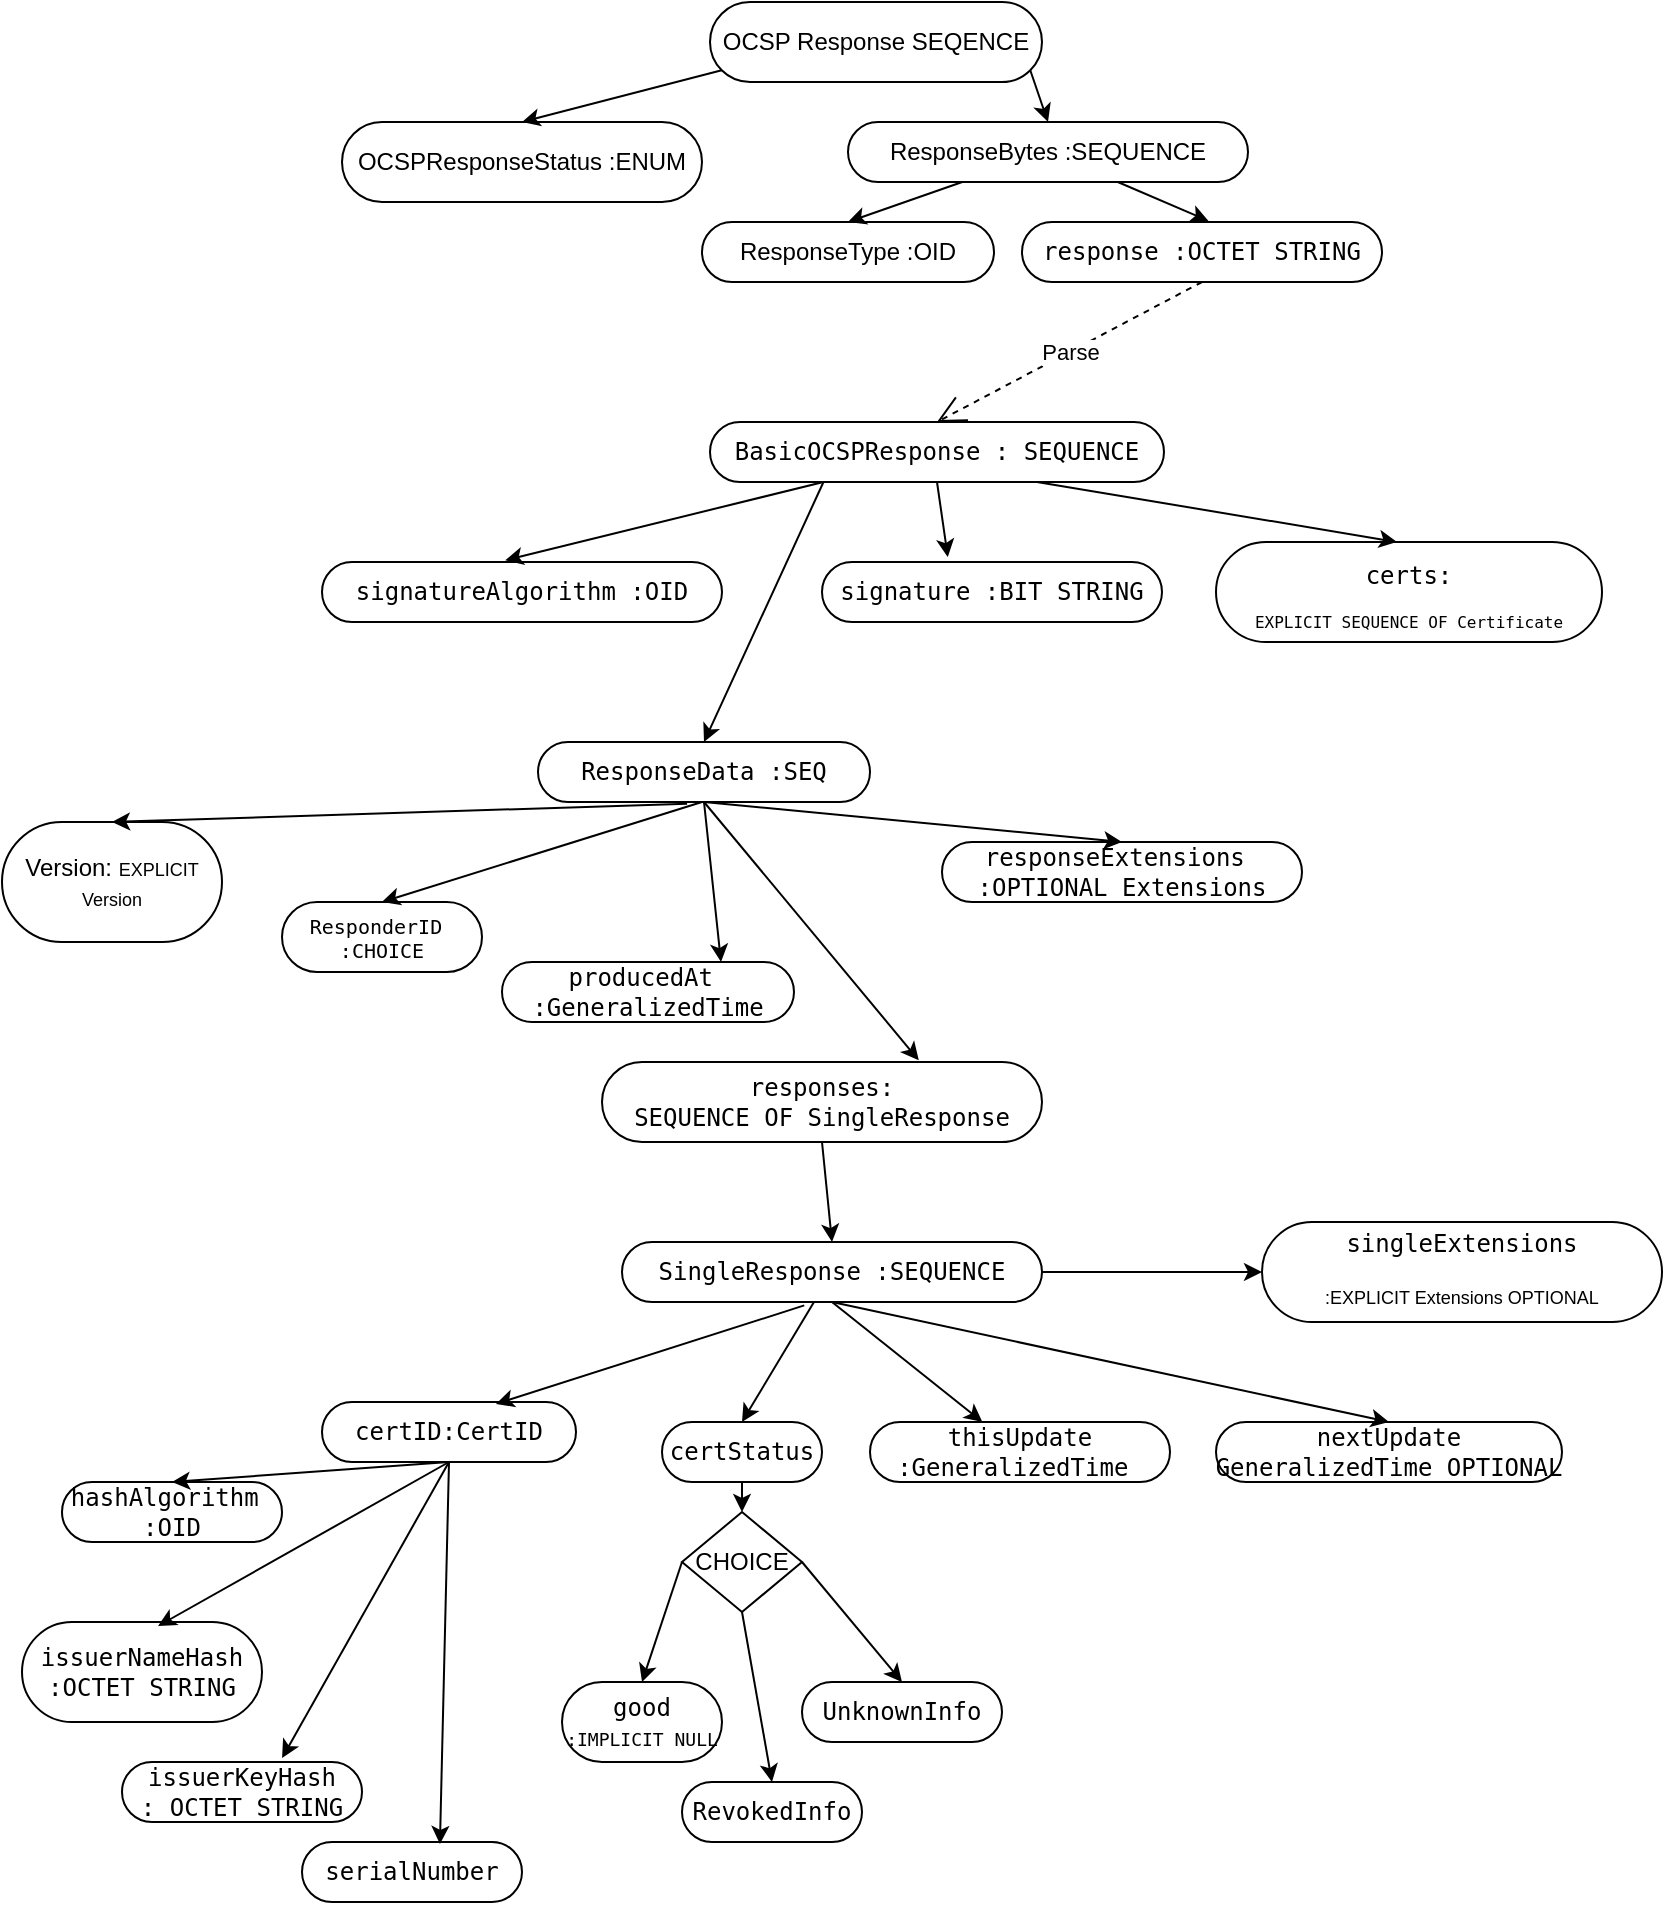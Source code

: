 <mxfile version="24.7.6">
  <diagram name="Page-1" id="L-hL2gHEZ7_4oHkiqKK_">
    <mxGraphModel grid="1" page="1" gridSize="10" guides="1" tooltips="1" connect="1" arrows="1" fold="1" pageScale="1" pageWidth="827" pageHeight="1169" math="0" shadow="0">
      <root>
        <mxCell id="0" />
        <mxCell id="1" parent="0" />
        <mxCell id="BDC5LwxAOOQD8yFH_idv-1" value="OCSP Response SEQENCE" style="html=1;dashed=0;whiteSpace=wrap;shape=mxgraph.dfd.start" vertex="1" parent="1">
          <mxGeometry x="334" y="40" width="166" height="40" as="geometry" />
        </mxCell>
        <mxCell id="BDC5LwxAOOQD8yFH_idv-2" value="OCSPResponseStatus :ENUM" style="html=1;dashed=0;whiteSpace=wrap;shape=mxgraph.dfd.start" vertex="1" parent="1">
          <mxGeometry x="150" y="100" width="180" height="40" as="geometry" />
        </mxCell>
        <mxCell id="BDC5LwxAOOQD8yFH_idv-3" value="" style="endArrow=classic;html=1;rounded=0;exitX=0;exitY=0;exitDx=5.86;exitDy=34.14;exitPerimeter=0;entryX=0.5;entryY=0.5;entryDx=0;entryDy=-20;entryPerimeter=0;" edge="1" parent="1" source="BDC5LwxAOOQD8yFH_idv-1" target="BDC5LwxAOOQD8yFH_idv-2">
          <mxGeometry width="50" height="50" relative="1" as="geometry">
            <mxPoint x="390" y="450" as="sourcePoint" />
            <mxPoint x="440" y="400" as="targetPoint" />
          </mxGeometry>
        </mxCell>
        <mxCell id="BDC5LwxAOOQD8yFH_idv-4" value="ResponseBytes :SEQUENCE" style="html=1;dashed=0;whiteSpace=wrap;shape=mxgraph.dfd.start" vertex="1" parent="1">
          <mxGeometry x="403" y="100" width="200" height="30" as="geometry" />
        </mxCell>
        <mxCell id="BDC5LwxAOOQD8yFH_idv-5" value="" style="endArrow=classic;html=1;rounded=0;exitX=0;exitY=0;exitDx=160.14;exitDy=34.14;exitPerimeter=0;entryX=0.5;entryY=0.5;entryDx=0;entryDy=-15;entryPerimeter=0;" edge="1" parent="1" source="BDC5LwxAOOQD8yFH_idv-1" target="BDC5LwxAOOQD8yFH_idv-4">
          <mxGeometry width="50" height="50" relative="1" as="geometry">
            <mxPoint x="390" y="450" as="sourcePoint" />
            <mxPoint x="440" y="400" as="targetPoint" />
          </mxGeometry>
        </mxCell>
        <mxCell id="BDC5LwxAOOQD8yFH_idv-6" value="ResponseType :OID" style="html=1;dashed=0;whiteSpace=wrap;shape=mxgraph.dfd.start" vertex="1" parent="1">
          <mxGeometry x="330" y="150" width="146" height="30" as="geometry" />
        </mxCell>
        <mxCell id="BDC5LwxAOOQD8yFH_idv-7" value="" style="endArrow=classic;html=1;rounded=0;entryX=0.5;entryY=0.5;entryDx=0;entryDy=-15;entryPerimeter=0;" edge="1" parent="1" source="BDC5LwxAOOQD8yFH_idv-4" target="BDC5LwxAOOQD8yFH_idv-6">
          <mxGeometry width="50" height="50" relative="1" as="geometry">
            <mxPoint x="390" y="450" as="sourcePoint" />
            <mxPoint x="440" y="400" as="targetPoint" />
          </mxGeometry>
        </mxCell>
        <mxCell id="BDC5LwxAOOQD8yFH_idv-8" value="&lt;pre class=&quot;newpage&quot;&gt;response :OCTET STRING&lt;/pre&gt;" style="html=1;dashed=0;whiteSpace=wrap;shape=mxgraph.dfd.start" vertex="1" parent="1">
          <mxGeometry x="490" y="150" width="180" height="30" as="geometry" />
        </mxCell>
        <mxCell id="BDC5LwxAOOQD8yFH_idv-9" value="" style="endArrow=classic;html=1;rounded=0;entryX=0.518;entryY=-0.017;entryDx=0;entryDy=0;entryPerimeter=0;" edge="1" parent="1" source="BDC5LwxAOOQD8yFH_idv-4" target="BDC5LwxAOOQD8yFH_idv-8">
          <mxGeometry width="50" height="50" relative="1" as="geometry">
            <mxPoint x="390" y="450" as="sourcePoint" />
            <mxPoint x="440" y="400" as="targetPoint" />
          </mxGeometry>
        </mxCell>
        <mxCell id="BDC5LwxAOOQD8yFH_idv-10" value="Parse" style="endArrow=open;endSize=12;dashed=1;html=1;rounded=0;exitX=0.5;exitY=0.5;exitDx=0;exitDy=15;exitPerimeter=0;entryX=0.5;entryY=0.5;entryDx=0;entryDy=-15;entryPerimeter=0;" edge="1" parent="1" source="BDC5LwxAOOQD8yFH_idv-8" target="BDC5LwxAOOQD8yFH_idv-11">
          <mxGeometry width="160" relative="1" as="geometry">
            <mxPoint x="530" y="310" as="sourcePoint" />
            <mxPoint x="450" y="280" as="targetPoint" />
          </mxGeometry>
        </mxCell>
        <mxCell id="BDC5LwxAOOQD8yFH_idv-11" value="&lt;pre class=&quot;newpage&quot;&gt;BasicOCSPResponse : SEQUENCE&lt;/pre&gt;" style="html=1;dashed=0;whiteSpace=wrap;shape=mxgraph.dfd.start" vertex="1" parent="1">
          <mxGeometry x="334" y="250" width="227" height="30" as="geometry" />
        </mxCell>
        <mxCell id="BDC5LwxAOOQD8yFH_idv-12" value="&lt;pre class=&quot;newpage&quot;&gt;ResponseData :SEQ&lt;/pre&gt;" style="html=1;dashed=0;whiteSpace=wrap;shape=mxgraph.dfd.start" vertex="1" parent="1">
          <mxGeometry x="248" y="410" width="166" height="30" as="geometry" />
        </mxCell>
        <mxCell id="BDC5LwxAOOQD8yFH_idv-13" value="" style="endArrow=classic;html=1;rounded=0;exitX=0.25;exitY=1;exitDx=0;exitDy=0;exitPerimeter=0;entryX=0.5;entryY=0.5;entryDx=0;entryDy=-15;entryPerimeter=0;" edge="1" parent="1" source="BDC5LwxAOOQD8yFH_idv-11" target="BDC5LwxAOOQD8yFH_idv-12">
          <mxGeometry width="50" height="50" relative="1" as="geometry">
            <mxPoint x="620" y="390" as="sourcePoint" />
            <mxPoint x="670" y="340" as="targetPoint" />
          </mxGeometry>
        </mxCell>
        <mxCell id="BDC5LwxAOOQD8yFH_idv-14" value="&lt;pre class=&quot;newpage&quot;&gt;signatureAlgorithm :OID&lt;/pre&gt;" style="html=1;dashed=0;whiteSpace=wrap;shape=mxgraph.dfd.start" vertex="1" parent="1">
          <mxGeometry x="140" y="320" width="200" height="30" as="geometry" />
        </mxCell>
        <mxCell id="BDC5LwxAOOQD8yFH_idv-15" value="" style="endArrow=classic;html=1;rounded=0;exitX=0.25;exitY=1;exitDx=0;exitDy=0;exitPerimeter=0;entryX=0.458;entryY=-0.028;entryDx=0;entryDy=0;entryPerimeter=0;" edge="1" parent="1" source="BDC5LwxAOOQD8yFH_idv-11" target="BDC5LwxAOOQD8yFH_idv-14">
          <mxGeometry width="50" height="50" relative="1" as="geometry">
            <mxPoint x="620" y="390" as="sourcePoint" />
            <mxPoint x="670" y="340" as="targetPoint" />
          </mxGeometry>
        </mxCell>
        <mxCell id="BDC5LwxAOOQD8yFH_idv-16" value="&lt;pre class=&quot;newpage&quot;&gt;signature :BIT STRING&lt;/pre&gt;" style="html=1;dashed=0;whiteSpace=wrap;shape=mxgraph.dfd.start" vertex="1" parent="1">
          <mxGeometry x="390" y="320" width="170" height="30" as="geometry" />
        </mxCell>
        <mxCell id="BDC5LwxAOOQD8yFH_idv-17" value="" style="endArrow=classic;html=1;rounded=0;exitX=0.5;exitY=0.5;exitDx=0;exitDy=15;exitPerimeter=0;entryX=0.37;entryY=-0.083;entryDx=0;entryDy=0;entryPerimeter=0;" edge="1" parent="1" source="BDC5LwxAOOQD8yFH_idv-11" target="BDC5LwxAOOQD8yFH_idv-16">
          <mxGeometry width="50" height="50" relative="1" as="geometry">
            <mxPoint x="620" y="390" as="sourcePoint" />
            <mxPoint x="670" y="340" as="targetPoint" />
          </mxGeometry>
        </mxCell>
        <mxCell id="BDC5LwxAOOQD8yFH_idv-18" value="&lt;pre class=&quot;newpage&quot;&gt;certs:&lt;/pre&gt;&lt;pre style=&quot;font-size: 8px;&quot; class=&quot;newpage&quot;&gt;EXPLICIT SEQUENCE OF Certificate&lt;/pre&gt;" style="html=1;dashed=0;whiteSpace=wrap;shape=mxgraph.dfd.start" vertex="1" parent="1">
          <mxGeometry x="587" y="310" width="193" height="50" as="geometry" />
        </mxCell>
        <mxCell id="BDC5LwxAOOQD8yFH_idv-19" value="" style="endArrow=classic;html=1;rounded=0;exitX=0.72;exitY=1;exitDx=0;exitDy=0;exitPerimeter=0;entryX=0.469;entryY=0;entryDx=0;entryDy=0;entryPerimeter=0;" edge="1" parent="1" source="BDC5LwxAOOQD8yFH_idv-11" target="BDC5LwxAOOQD8yFH_idv-18">
          <mxGeometry width="50" height="50" relative="1" as="geometry">
            <mxPoint x="600" y="390" as="sourcePoint" />
            <mxPoint x="650" y="340" as="targetPoint" />
          </mxGeometry>
        </mxCell>
        <mxCell id="BDC5LwxAOOQD8yFH_idv-21" value="Version: &lt;font style=&quot;font-size: 9px;&quot;&gt;EXPLICIT Version&lt;/font&gt;" style="html=1;dashed=0;whiteSpace=wrap;shape=mxgraph.dfd.start" vertex="1" parent="1">
          <mxGeometry x="-20" y="450" width="110" height="60" as="geometry" />
        </mxCell>
        <mxCell id="BDC5LwxAOOQD8yFH_idv-22" value="" style="endArrow=classic;html=1;rounded=0;exitX=0.449;exitY=1.028;exitDx=0;exitDy=0;exitPerimeter=0;entryX=0.5;entryY=0.5;entryDx=0;entryDy=-30;entryPerimeter=0;" edge="1" parent="1" source="BDC5LwxAOOQD8yFH_idv-12" target="BDC5LwxAOOQD8yFH_idv-21">
          <mxGeometry width="50" height="50" relative="1" as="geometry">
            <mxPoint x="530" y="400" as="sourcePoint" />
            <mxPoint x="580" y="350" as="targetPoint" />
          </mxGeometry>
        </mxCell>
        <mxCell id="BDC5LwxAOOQD8yFH_idv-23" value="&lt;pre style=&quot;font-size: 10px;&quot; class=&quot;newpage&quot;&gt;ResponderID &lt;br&gt;:CHOICE&lt;/pre&gt;" style="html=1;dashed=0;whiteSpace=wrap;shape=mxgraph.dfd.start" vertex="1" parent="1">
          <mxGeometry x="120" y="490" width="100" height="35" as="geometry" />
        </mxCell>
        <mxCell id="BDC5LwxAOOQD8yFH_idv-24" value="" style="endArrow=classic;html=1;rounded=0;entryX=0.5;entryY=0.5;entryDx=0;entryDy=-17.5;entryPerimeter=0;" edge="1" parent="1" target="BDC5LwxAOOQD8yFH_idv-23">
          <mxGeometry width="50" height="50" relative="1" as="geometry">
            <mxPoint x="330" y="440" as="sourcePoint" />
            <mxPoint x="580" y="350" as="targetPoint" />
          </mxGeometry>
        </mxCell>
        <mxCell id="BDC5LwxAOOQD8yFH_idv-25" value="&lt;pre class=&quot;newpage&quot;&gt;producedAt &lt;br&gt;:GeneralizedTime&lt;/pre&gt;" style="html=1;dashed=0;whiteSpace=wrap;shape=mxgraph.dfd.start" vertex="1" parent="1">
          <mxGeometry x="230" y="520" width="146" height="30" as="geometry" />
        </mxCell>
        <mxCell id="BDC5LwxAOOQD8yFH_idv-26" value="" style="endArrow=classic;html=1;rounded=0;exitX=0.5;exitY=0.5;exitDx=0;exitDy=15;exitPerimeter=0;entryX=0.75;entryY=0;entryDx=0;entryDy=0;entryPerimeter=0;" edge="1" parent="1" source="BDC5LwxAOOQD8yFH_idv-12" target="BDC5LwxAOOQD8yFH_idv-25">
          <mxGeometry width="50" height="50" relative="1" as="geometry">
            <mxPoint x="540" y="370" as="sourcePoint" />
            <mxPoint x="590" y="320" as="targetPoint" />
          </mxGeometry>
        </mxCell>
        <mxCell id="BDC5LwxAOOQD8yFH_idv-27" value="&lt;pre class=&quot;newpage&quot;&gt;responses:&lt;br&gt;SEQUENCE OF SingleResponse&lt;br&gt;&lt;/pre&gt;" style="html=1;dashed=0;whiteSpace=wrap;shape=mxgraph.dfd.start" vertex="1" parent="1">
          <mxGeometry x="280" y="570" width="220" height="40" as="geometry" />
        </mxCell>
        <mxCell id="BDC5LwxAOOQD8yFH_idv-28" value="" style="endArrow=classic;html=1;rounded=0;exitX=0.5;exitY=0.5;exitDx=0;exitDy=15;exitPerimeter=0;entryX=0.72;entryY=-0.021;entryDx=0;entryDy=0;entryPerimeter=0;" edge="1" parent="1" source="BDC5LwxAOOQD8yFH_idv-12" target="BDC5LwxAOOQD8yFH_idv-27">
          <mxGeometry width="50" height="50" relative="1" as="geometry">
            <mxPoint x="540" y="400" as="sourcePoint" />
            <mxPoint x="590" y="350" as="targetPoint" />
          </mxGeometry>
        </mxCell>
        <mxCell id="BDC5LwxAOOQD8yFH_idv-29" value="&lt;pre class=&quot;newpage&quot;&gt;responseExtensions &lt;br&gt;:OPTIONAL Extensions&lt;/pre&gt;" style="html=1;dashed=0;whiteSpace=wrap;shape=mxgraph.dfd.start" vertex="1" parent="1">
          <mxGeometry x="450" y="460" width="180" height="30" as="geometry" />
        </mxCell>
        <mxCell id="BDC5LwxAOOQD8yFH_idv-30" value="" style="endArrow=classic;html=1;rounded=0;exitX=0.5;exitY=0.5;exitDx=0;exitDy=15;exitPerimeter=0;entryX=0.5;entryY=0.5;entryDx=0;entryDy=-15;entryPerimeter=0;" edge="1" parent="1" source="BDC5LwxAOOQD8yFH_idv-12" target="BDC5LwxAOOQD8yFH_idv-29">
          <mxGeometry width="50" height="50" relative="1" as="geometry">
            <mxPoint x="540" y="370" as="sourcePoint" />
            <mxPoint x="590" y="320" as="targetPoint" />
          </mxGeometry>
        </mxCell>
        <mxCell id="BDC5LwxAOOQD8yFH_idv-31" value="&lt;pre class=&quot;newpage&quot;&gt;SingleResponse :SEQUENCE&lt;/pre&gt;" style="html=1;dashed=0;whiteSpace=wrap;shape=mxgraph.dfd.start" vertex="1" parent="1">
          <mxGeometry x="290" y="660" width="210" height="30" as="geometry" />
        </mxCell>
        <mxCell id="BDC5LwxAOOQD8yFH_idv-32" value="" style="endArrow=classic;html=1;rounded=0;exitX=0.5;exitY=0.5;exitDx=0;exitDy=20;exitPerimeter=0;entryX=0.5;entryY=0.5;entryDx=0;entryDy=-15;entryPerimeter=0;" edge="1" parent="1" source="BDC5LwxAOOQD8yFH_idv-27" target="BDC5LwxAOOQD8yFH_idv-31">
          <mxGeometry width="50" height="50" relative="1" as="geometry">
            <mxPoint x="660" y="610" as="sourcePoint" />
            <mxPoint x="710" y="560" as="targetPoint" />
          </mxGeometry>
        </mxCell>
        <mxCell id="BDC5LwxAOOQD8yFH_idv-33" value="&lt;pre class=&quot;newpage&quot;&gt;certID:CertID&lt;/pre&gt;" style="html=1;dashed=0;whiteSpace=wrap;shape=mxgraph.dfd.start" vertex="1" parent="1">
          <mxGeometry x="140" y="740" width="127" height="30" as="geometry" />
        </mxCell>
        <mxCell id="BDC5LwxAOOQD8yFH_idv-34" value="" style="endArrow=classic;html=1;rounded=0;exitX=0.434;exitY=1.057;exitDx=0;exitDy=0;exitPerimeter=0;entryX=0.685;entryY=0.033;entryDx=0;entryDy=0;entryPerimeter=0;" edge="1" parent="1" source="BDC5LwxAOOQD8yFH_idv-31" target="BDC5LwxAOOQD8yFH_idv-33">
          <mxGeometry width="50" height="50" relative="1" as="geometry">
            <mxPoint x="600" y="500" as="sourcePoint" />
            <mxPoint x="650" y="450" as="targetPoint" />
          </mxGeometry>
        </mxCell>
        <mxCell id="BDC5LwxAOOQD8yFH_idv-35" value="&lt;pre class=&quot;newpage&quot;&gt;certStatus&lt;/pre&gt;" style="html=1;dashed=0;whiteSpace=wrap;shape=mxgraph.dfd.start" vertex="1" parent="1">
          <mxGeometry x="310" y="750" width="80" height="30" as="geometry" />
        </mxCell>
        <mxCell id="BDC5LwxAOOQD8yFH_idv-36" value="" style="endArrow=classic;html=1;rounded=0;entryX=0.5;entryY=0.5;entryDx=0;entryDy=-15;entryPerimeter=0;" edge="1" parent="1" source="BDC5LwxAOOQD8yFH_idv-31" target="BDC5LwxAOOQD8yFH_idv-35">
          <mxGeometry width="50" height="50" relative="1" as="geometry">
            <mxPoint x="600" y="530" as="sourcePoint" />
            <mxPoint x="650" y="480" as="targetPoint" />
          </mxGeometry>
        </mxCell>
        <mxCell id="BDC5LwxAOOQD8yFH_idv-37" value="&lt;pre class=&quot;newpage&quot;&gt;thisUpdate&lt;br&gt;:GeneralizedTime &lt;/pre&gt;" style="html=1;dashed=0;whiteSpace=wrap;shape=mxgraph.dfd.start" vertex="1" parent="1">
          <mxGeometry x="414" y="750" width="150" height="30" as="geometry" />
        </mxCell>
        <mxCell id="BDC5LwxAOOQD8yFH_idv-38" value="" style="endArrow=classic;html=1;rounded=0;exitX=0.5;exitY=0.5;exitDx=0;exitDy=15;exitPerimeter=0;" edge="1" parent="1" source="BDC5LwxAOOQD8yFH_idv-31" target="BDC5LwxAOOQD8yFH_idv-37">
          <mxGeometry width="50" height="50" relative="1" as="geometry">
            <mxPoint x="600" y="590" as="sourcePoint" />
            <mxPoint x="650" y="540" as="targetPoint" />
          </mxGeometry>
        </mxCell>
        <mxCell id="BDC5LwxAOOQD8yFH_idv-39" value="&lt;pre class=&quot;newpage&quot;&gt;nextUpdate&lt;br&gt;GeneralizedTime OPTIONAL&lt;br&gt;&lt;/pre&gt;" style="html=1;dashed=0;whiteSpace=wrap;shape=mxgraph.dfd.start" vertex="1" parent="1">
          <mxGeometry x="587" y="750" width="173" height="30" as="geometry" />
        </mxCell>
        <mxCell id="BDC5LwxAOOQD8yFH_idv-40" value="" style="endArrow=classic;html=1;rounded=0;entryX=0.5;entryY=0.5;entryDx=0;entryDy=-15;entryPerimeter=0;exitX=0.5;exitY=0.5;exitDx=0;exitDy=15;exitPerimeter=0;" edge="1" parent="1" source="BDC5LwxAOOQD8yFH_idv-31" target="BDC5LwxAOOQD8yFH_idv-39">
          <mxGeometry width="50" height="50" relative="1" as="geometry">
            <mxPoint x="600" y="470" as="sourcePoint" />
            <mxPoint x="650" y="420" as="targetPoint" />
          </mxGeometry>
        </mxCell>
        <mxCell id="BDC5LwxAOOQD8yFH_idv-41" value="&lt;pre class=&quot;newpage&quot;&gt;singleExtensions&lt;/pre&gt;&lt;font style=&quot;font-size: 9px;&quot;&gt;:EXPLICIT Extensions OPTIONAL&lt;/font&gt;&lt;div&gt;&lt;br&gt;&lt;/div&gt;" style="html=1;dashed=0;whiteSpace=wrap;shape=mxgraph.dfd.start" vertex="1" parent="1">
          <mxGeometry x="610" y="650" width="200" height="50" as="geometry" />
        </mxCell>
        <mxCell id="BDC5LwxAOOQD8yFH_idv-42" value="" style="endArrow=classic;html=1;rounded=0;exitX=1;exitY=0.5;exitDx=0;exitDy=0;exitPerimeter=0;entryX=0;entryY=0.5;entryDx=0;entryDy=0;entryPerimeter=0;" edge="1" parent="1" source="BDC5LwxAOOQD8yFH_idv-31" target="BDC5LwxAOOQD8yFH_idv-41">
          <mxGeometry width="50" height="50" relative="1" as="geometry">
            <mxPoint x="600" y="560" as="sourcePoint" />
            <mxPoint x="600" y="670" as="targetPoint" />
          </mxGeometry>
        </mxCell>
        <mxCell id="BDC5LwxAOOQD8yFH_idv-43" value="" style="endArrow=classic;html=1;rounded=0;exitX=0.5;exitY=0.5;exitDx=0;exitDy=15;exitPerimeter=0;" edge="1" parent="1" source="BDC5LwxAOOQD8yFH_idv-35" target="BDC5LwxAOOQD8yFH_idv-44">
          <mxGeometry width="50" height="50" relative="1" as="geometry">
            <mxPoint x="600" y="680" as="sourcePoint" />
            <mxPoint x="350" y="820" as="targetPoint" />
          </mxGeometry>
        </mxCell>
        <mxCell id="BDC5LwxAOOQD8yFH_idv-44" value="CHOICE" style="shape=rhombus;html=1;dashed=0;whiteSpace=wrap;perimeter=rhombusPerimeter;" vertex="1" parent="1">
          <mxGeometry x="320" y="795" width="60" height="50" as="geometry" />
        </mxCell>
        <mxCell id="BDC5LwxAOOQD8yFH_idv-45" value="" style="endArrow=classic;html=1;rounded=0;exitX=0;exitY=0.5;exitDx=0;exitDy=0;" edge="1" parent="1" source="BDC5LwxAOOQD8yFH_idv-44">
          <mxGeometry width="50" height="50" relative="1" as="geometry">
            <mxPoint x="600" y="680" as="sourcePoint" />
            <mxPoint x="300" y="880" as="targetPoint" />
          </mxGeometry>
        </mxCell>
        <mxCell id="BDC5LwxAOOQD8yFH_idv-47" value="&lt;pre class=&quot;newpage&quot;&gt;good&lt;br&gt;&lt;font style=&quot;font-size: 9px;&quot;&gt;:IMPLICIT NULL&lt;/font&gt;&lt;/pre&gt;" style="html=1;dashed=0;whiteSpace=wrap;shape=mxgraph.dfd.start" vertex="1" parent="1">
          <mxGeometry x="260" y="880" width="80" height="40" as="geometry" />
        </mxCell>
        <mxCell id="BDC5LwxAOOQD8yFH_idv-48" value="&lt;pre class=&quot;newpage&quot;&gt;RevokedInfo&lt;/pre&gt;" style="html=1;dashed=0;whiteSpace=wrap;shape=mxgraph.dfd.start" vertex="1" parent="1">
          <mxGeometry x="320" y="930" width="90" height="30" as="geometry" />
        </mxCell>
        <mxCell id="BDC5LwxAOOQD8yFH_idv-49" value="" style="endArrow=classic;html=1;rounded=0;exitX=0.5;exitY=1;exitDx=0;exitDy=0;entryX=0.5;entryY=0.5;entryDx=0;entryDy=-15;entryPerimeter=0;" edge="1" parent="1" source="BDC5LwxAOOQD8yFH_idv-44" target="BDC5LwxAOOQD8yFH_idv-48">
          <mxGeometry width="50" height="50" relative="1" as="geometry">
            <mxPoint x="600" y="680" as="sourcePoint" />
            <mxPoint x="650" y="630" as="targetPoint" />
          </mxGeometry>
        </mxCell>
        <mxCell id="BDC5LwxAOOQD8yFH_idv-50" value="&lt;pre class=&quot;newpage&quot;&gt;UnknownInfo&lt;/pre&gt;" style="html=1;dashed=0;whiteSpace=wrap;shape=mxgraph.dfd.start" vertex="1" parent="1">
          <mxGeometry x="380" y="880" width="100" height="30" as="geometry" />
        </mxCell>
        <mxCell id="BDC5LwxAOOQD8yFH_idv-51" value="" style="endArrow=classic;html=1;rounded=0;exitX=1;exitY=0.5;exitDx=0;exitDy=0;entryX=0.5;entryY=0.5;entryDx=0;entryDy=-15;entryPerimeter=0;" edge="1" parent="1" source="BDC5LwxAOOQD8yFH_idv-44" target="BDC5LwxAOOQD8yFH_idv-50">
          <mxGeometry width="50" height="50" relative="1" as="geometry">
            <mxPoint x="600" y="680" as="sourcePoint" />
            <mxPoint x="650" y="630" as="targetPoint" />
          </mxGeometry>
        </mxCell>
        <mxCell id="BDC5LwxAOOQD8yFH_idv-52" value="&lt;pre class=&quot;newpage&quot;&gt;hashAlgorithm &lt;br&gt;:OID&lt;/pre&gt;" style="html=1;dashed=0;whiteSpace=wrap;shape=mxgraph.dfd.start" vertex="1" parent="1">
          <mxGeometry x="10" y="780" width="110" height="30" as="geometry" />
        </mxCell>
        <mxCell id="BDC5LwxAOOQD8yFH_idv-53" value="" style="endArrow=classic;html=1;rounded=0;exitX=0.5;exitY=0.5;exitDx=0;exitDy=15;exitPerimeter=0;entryX=0.5;entryY=0.5;entryDx=0;entryDy=-15;entryPerimeter=0;" edge="1" parent="1" source="BDC5LwxAOOQD8yFH_idv-33" target="BDC5LwxAOOQD8yFH_idv-52">
          <mxGeometry width="50" height="50" relative="1" as="geometry">
            <mxPoint x="600" y="650" as="sourcePoint" />
            <mxPoint x="650" y="600" as="targetPoint" />
          </mxGeometry>
        </mxCell>
        <mxCell id="BDC5LwxAOOQD8yFH_idv-55" value="&lt;pre class=&quot;newpage&quot;&gt;issuerNameHash&lt;br&gt;:OCTET STRING&lt;br&gt;&lt;/pre&gt;" style="html=1;dashed=0;whiteSpace=wrap;shape=mxgraph.dfd.start" vertex="1" parent="1">
          <mxGeometry x="-10" y="850" width="120" height="50" as="geometry" />
        </mxCell>
        <mxCell id="BDC5LwxAOOQD8yFH_idv-56" value="" style="endArrow=classic;html=1;rounded=0;exitX=0.5;exitY=0.5;exitDx=0;exitDy=15;exitPerimeter=0;entryX=0.567;entryY=0.04;entryDx=0;entryDy=0;entryPerimeter=0;" edge="1" parent="1" source="BDC5LwxAOOQD8yFH_idv-33" target="BDC5LwxAOOQD8yFH_idv-55">
          <mxGeometry width="50" height="50" relative="1" as="geometry">
            <mxPoint x="570" y="770" as="sourcePoint" />
            <mxPoint x="620" y="720" as="targetPoint" />
          </mxGeometry>
        </mxCell>
        <mxCell id="BDC5LwxAOOQD8yFH_idv-57" value="&lt;pre class=&quot;newpage&quot;&gt;issuerKeyHash&lt;br&gt;: OCTET STRING&lt;br&gt;&lt;/pre&gt;" style="html=1;dashed=0;whiteSpace=wrap;shape=mxgraph.dfd.start" vertex="1" parent="1">
          <mxGeometry x="40" y="920" width="120" height="30" as="geometry" />
        </mxCell>
        <mxCell id="BDC5LwxAOOQD8yFH_idv-58" value="" style="endArrow=classic;html=1;rounded=0;exitX=0.5;exitY=0.5;exitDx=0;exitDy=15;exitPerimeter=0;entryX=0.667;entryY=-0.067;entryDx=0;entryDy=0;entryPerimeter=0;" edge="1" parent="1" source="BDC5LwxAOOQD8yFH_idv-33" target="BDC5LwxAOOQD8yFH_idv-57">
          <mxGeometry width="50" height="50" relative="1" as="geometry">
            <mxPoint x="570" y="770" as="sourcePoint" />
            <mxPoint x="620" y="720" as="targetPoint" />
          </mxGeometry>
        </mxCell>
        <mxCell id="BDC5LwxAOOQD8yFH_idv-59" value="&lt;pre class=&quot;newpage&quot;&gt;serialNumber&lt;/pre&gt;" style="html=1;dashed=0;whiteSpace=wrap;shape=mxgraph.dfd.start" vertex="1" parent="1">
          <mxGeometry x="130" y="960" width="110" height="30" as="geometry" />
        </mxCell>
        <mxCell id="BDC5LwxAOOQD8yFH_idv-60" value="" style="endArrow=classic;html=1;rounded=0;exitX=0.5;exitY=0.5;exitDx=0;exitDy=15;exitPerimeter=0;entryX=0.627;entryY=0.033;entryDx=0;entryDy=0;entryPerimeter=0;" edge="1" parent="1" source="BDC5LwxAOOQD8yFH_idv-33" target="BDC5LwxAOOQD8yFH_idv-59">
          <mxGeometry width="50" height="50" relative="1" as="geometry">
            <mxPoint x="570" y="770" as="sourcePoint" />
            <mxPoint x="620" y="720" as="targetPoint" />
          </mxGeometry>
        </mxCell>
      </root>
    </mxGraphModel>
  </diagram>
</mxfile>
